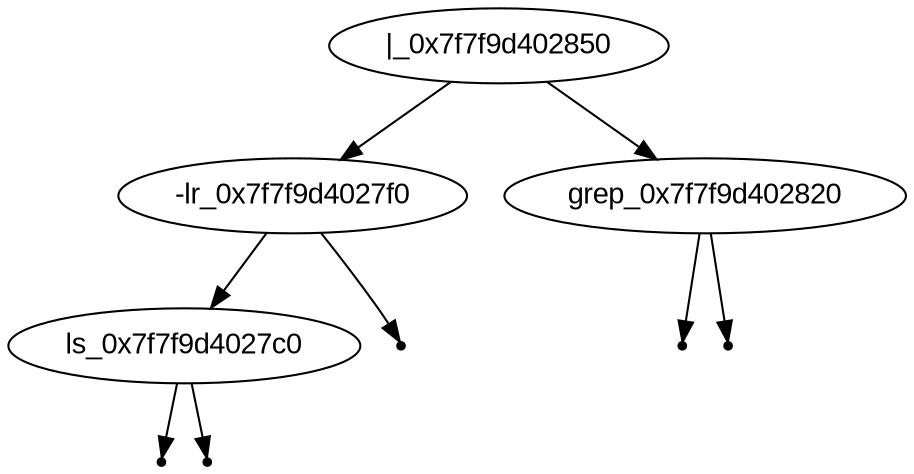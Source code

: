 digraph BST {
    node [fontname="Arial"];
    "|_0x7f7f9d402850" -> "-lr_0x7f7f9d4027f0";
    "-lr_0x7f7f9d4027f0" -> "ls_0x7f7f9d4027c0";
    null0 [shape=point];
    "ls_0x7f7f9d4027c0" -> null0;
    null1 [shape=point];
    "ls_0x7f7f9d4027c0" -> null1;
    null2 [shape=point];
    "-lr_0x7f7f9d4027f0" -> null2;
    "|_0x7f7f9d402850" -> "grep_0x7f7f9d402820";
    null3 [shape=point];
    "grep_0x7f7f9d402820" -> null3;
    null4 [shape=point];
    "grep_0x7f7f9d402820" -> null4;
}
